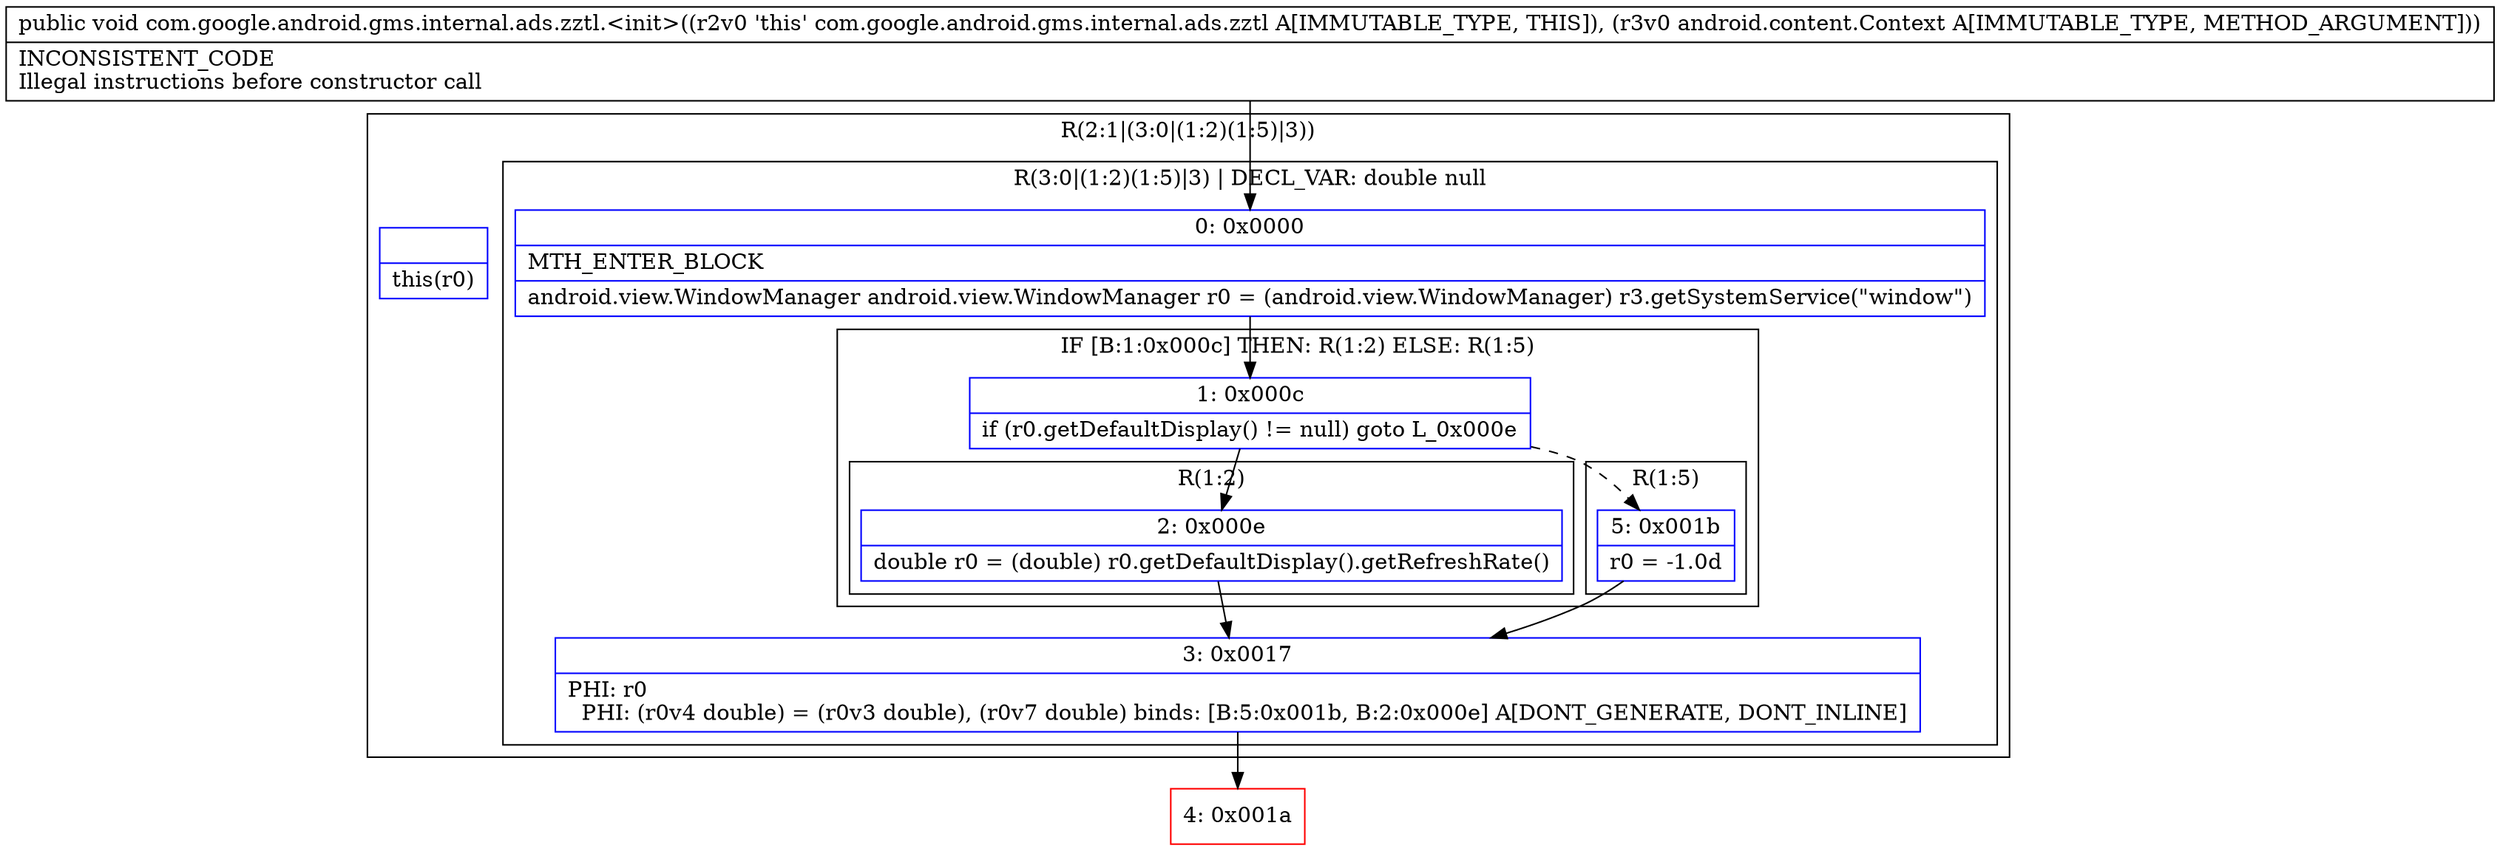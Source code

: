 digraph "CFG forcom.google.android.gms.internal.ads.zztl.\<init\>(Landroid\/content\/Context;)V" {
subgraph cluster_Region_1966672050 {
label = "R(2:1|(3:0|(1:2)(1:5)|3))";
node [shape=record,color=blue];
Node_InsnContainer_1552816819 [shape=record,label="{|this(r0)\l}"];
subgraph cluster_Region_409368880 {
label = "R(3:0|(1:2)(1:5)|3) | DECL_VAR: double null\l";
node [shape=record,color=blue];
Node_0 [shape=record,label="{0\:\ 0x0000|MTH_ENTER_BLOCK\l|android.view.WindowManager android.view.WindowManager r0 = (android.view.WindowManager) r3.getSystemService(\"window\")\l}"];
subgraph cluster_IfRegion_2079186751 {
label = "IF [B:1:0x000c] THEN: R(1:2) ELSE: R(1:5)";
node [shape=record,color=blue];
Node_1 [shape=record,label="{1\:\ 0x000c|if (r0.getDefaultDisplay() != null) goto L_0x000e\l}"];
subgraph cluster_Region_1079222487 {
label = "R(1:2)";
node [shape=record,color=blue];
Node_2 [shape=record,label="{2\:\ 0x000e|double r0 = (double) r0.getDefaultDisplay().getRefreshRate()\l}"];
}
subgraph cluster_Region_847474649 {
label = "R(1:5)";
node [shape=record,color=blue];
Node_5 [shape=record,label="{5\:\ 0x001b|r0 = \-1.0d\l}"];
}
}
Node_3 [shape=record,label="{3\:\ 0x0017|PHI: r0 \l  PHI: (r0v4 double) = (r0v3 double), (r0v7 double) binds: [B:5:0x001b, B:2:0x000e] A[DONT_GENERATE, DONT_INLINE]\l}"];
}
}
Node_4 [shape=record,color=red,label="{4\:\ 0x001a}"];
MethodNode[shape=record,label="{public void com.google.android.gms.internal.ads.zztl.\<init\>((r2v0 'this' com.google.android.gms.internal.ads.zztl A[IMMUTABLE_TYPE, THIS]), (r3v0 android.content.Context A[IMMUTABLE_TYPE, METHOD_ARGUMENT]))  | INCONSISTENT_CODE\lIllegal instructions before constructor call\l}"];
MethodNode -> Node_0;
Node_0 -> Node_1;
Node_1 -> Node_2;
Node_1 -> Node_5[style=dashed];
Node_2 -> Node_3;
Node_5 -> Node_3;
Node_3 -> Node_4;
}

